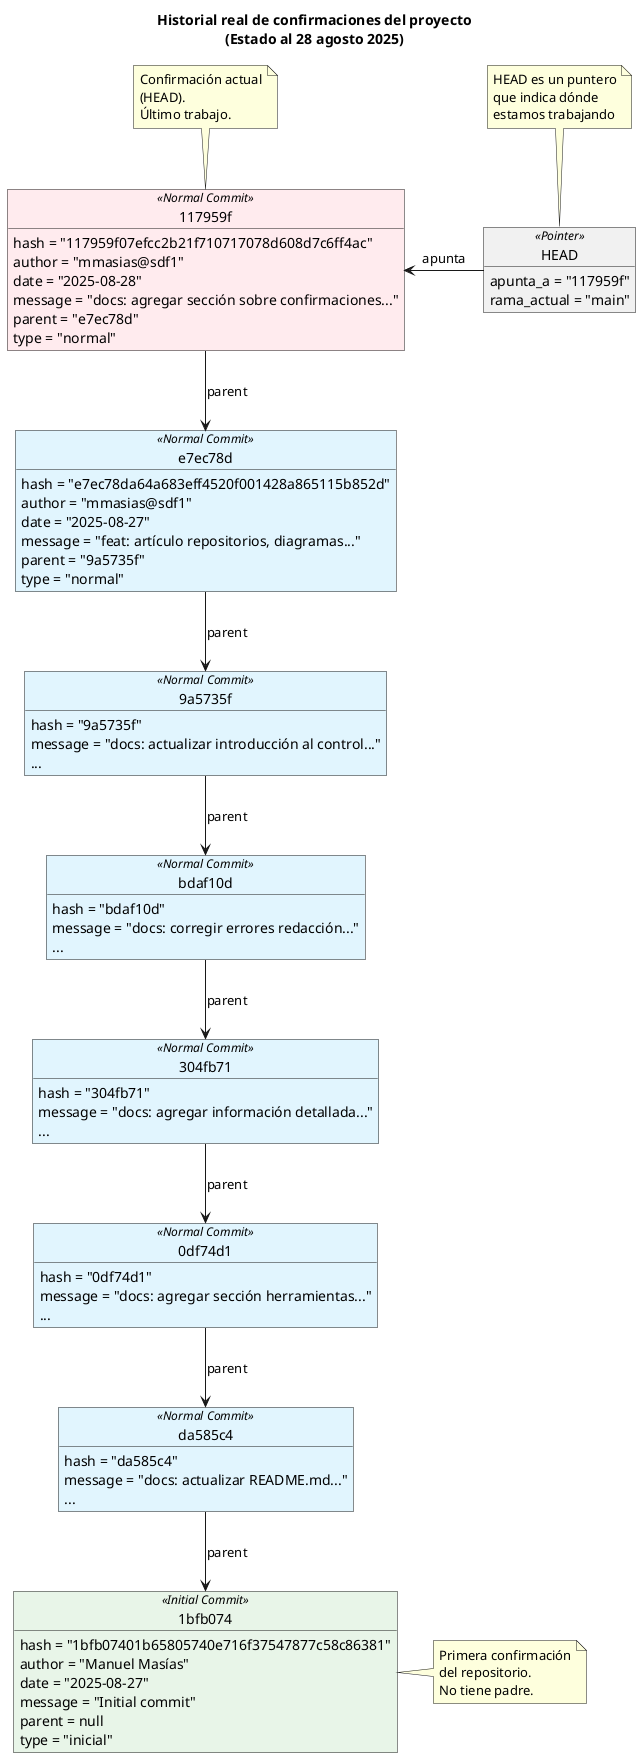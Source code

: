 @startuml cadenaConfirmaciones

title Historial real de confirmaciones del proyecto\n(Estado al 28 agosto 2025)

!define COMMIT_COLOR #E1F5FE
!define MERGE_COLOR #FFF3E0
!define INITIAL_COLOR #E8F5E8
!define HEAD_COLOR #FFEBEE

object "1bfb074" as commit1 <<Initial Commit>> INITIAL_COLOR {
    hash = "1bfb07401b65805740e716f37547877c58c86381"
    author = "Manuel Masías"
    date = "2025-08-27"
    message = "Initial commit"
    parent = null
    type = "inicial"
}

object "da585c4" as commit2 <<Normal Commit>> COMMIT_COLOR {
    hash = "da585c4"
    message = "docs: actualizar README.md..."
    ...
}

object "0df74d1" as commit3 <<Normal Commit>> COMMIT_COLOR {
    hash = "0df74d1"
    message = "docs: agregar sección herramientas..."
    ...
}

object "304fb71" as commit4 <<Normal Commit>> COMMIT_COLOR {
    hash = "304fb71"
    message = "docs: agregar información detallada..."
    ...
}

object "bdaf10d" as commit5 <<Normal Commit>> COMMIT_COLOR {
    hash = "bdaf10d"
    message = "docs: corregir errores redacción..."
    ...
}

object "9a5735f" as commit6 <<Normal Commit>> COMMIT_COLOR {
    hash = "9a5735f"
    message = "docs: actualizar introducción al control..."
    ...
}

object "e7ec78d" as commit7 <<Normal Commit>> COMMIT_COLOR {
    hash = "e7ec78da64a683eff4520f001428a865115b852d"
    author = "mmasias@sdf1"
    date = "2025-08-27"
    message = "feat: artículo repositorios, diagramas..."
    parent = "9a5735f"
    type = "normal"
}

object "117959f" as commit8 <<Normal Commit>> HEAD_COLOR {
    hash = "117959f07efcc2b21f710717078d608d7c6ff4ac"
    author = "mmasias@sdf1"
    date = "2025-08-28"
    message = "docs: agregar sección sobre confirmaciones..."
    parent = "e7ec78d"
    type = "normal"
}

object "HEAD" as head <<Pointer>> {
    apunta_a = "117959f"
    rama_actual = "main"
}

' Relaciones de parentesco (cadena cronológica)
commit8 -d-> commit7 : parent
commit7 -d-> commit6 : parent
commit6 -d-> commit5 : parent
commit5 -d-> commit4 : parent
commit4 -d-> commit3 : parent
commit3 -d-> commit2 : parent
commit2 -d-> commit1 : parent

' HEAD apunta al commit actual
head -l-> commit8 : apunta

note right of commit1 : Primera confirmación\ndel repositorio.\nNo tiene padre.

note top of commit8 : Confirmación actual\n(HEAD).\nÚltimo trabajo.

note top of head : HEAD es un puntero\nque indica dónde\nestamos trabajando

'note right of commit5 : Commits intermedios\n(formato resumido).\nContienen mismos\nmetadatos completos.

'note left of commit6 : Los tres últimos commits\nmostrados con detalle\ncompleto para ejemplo

@enduml